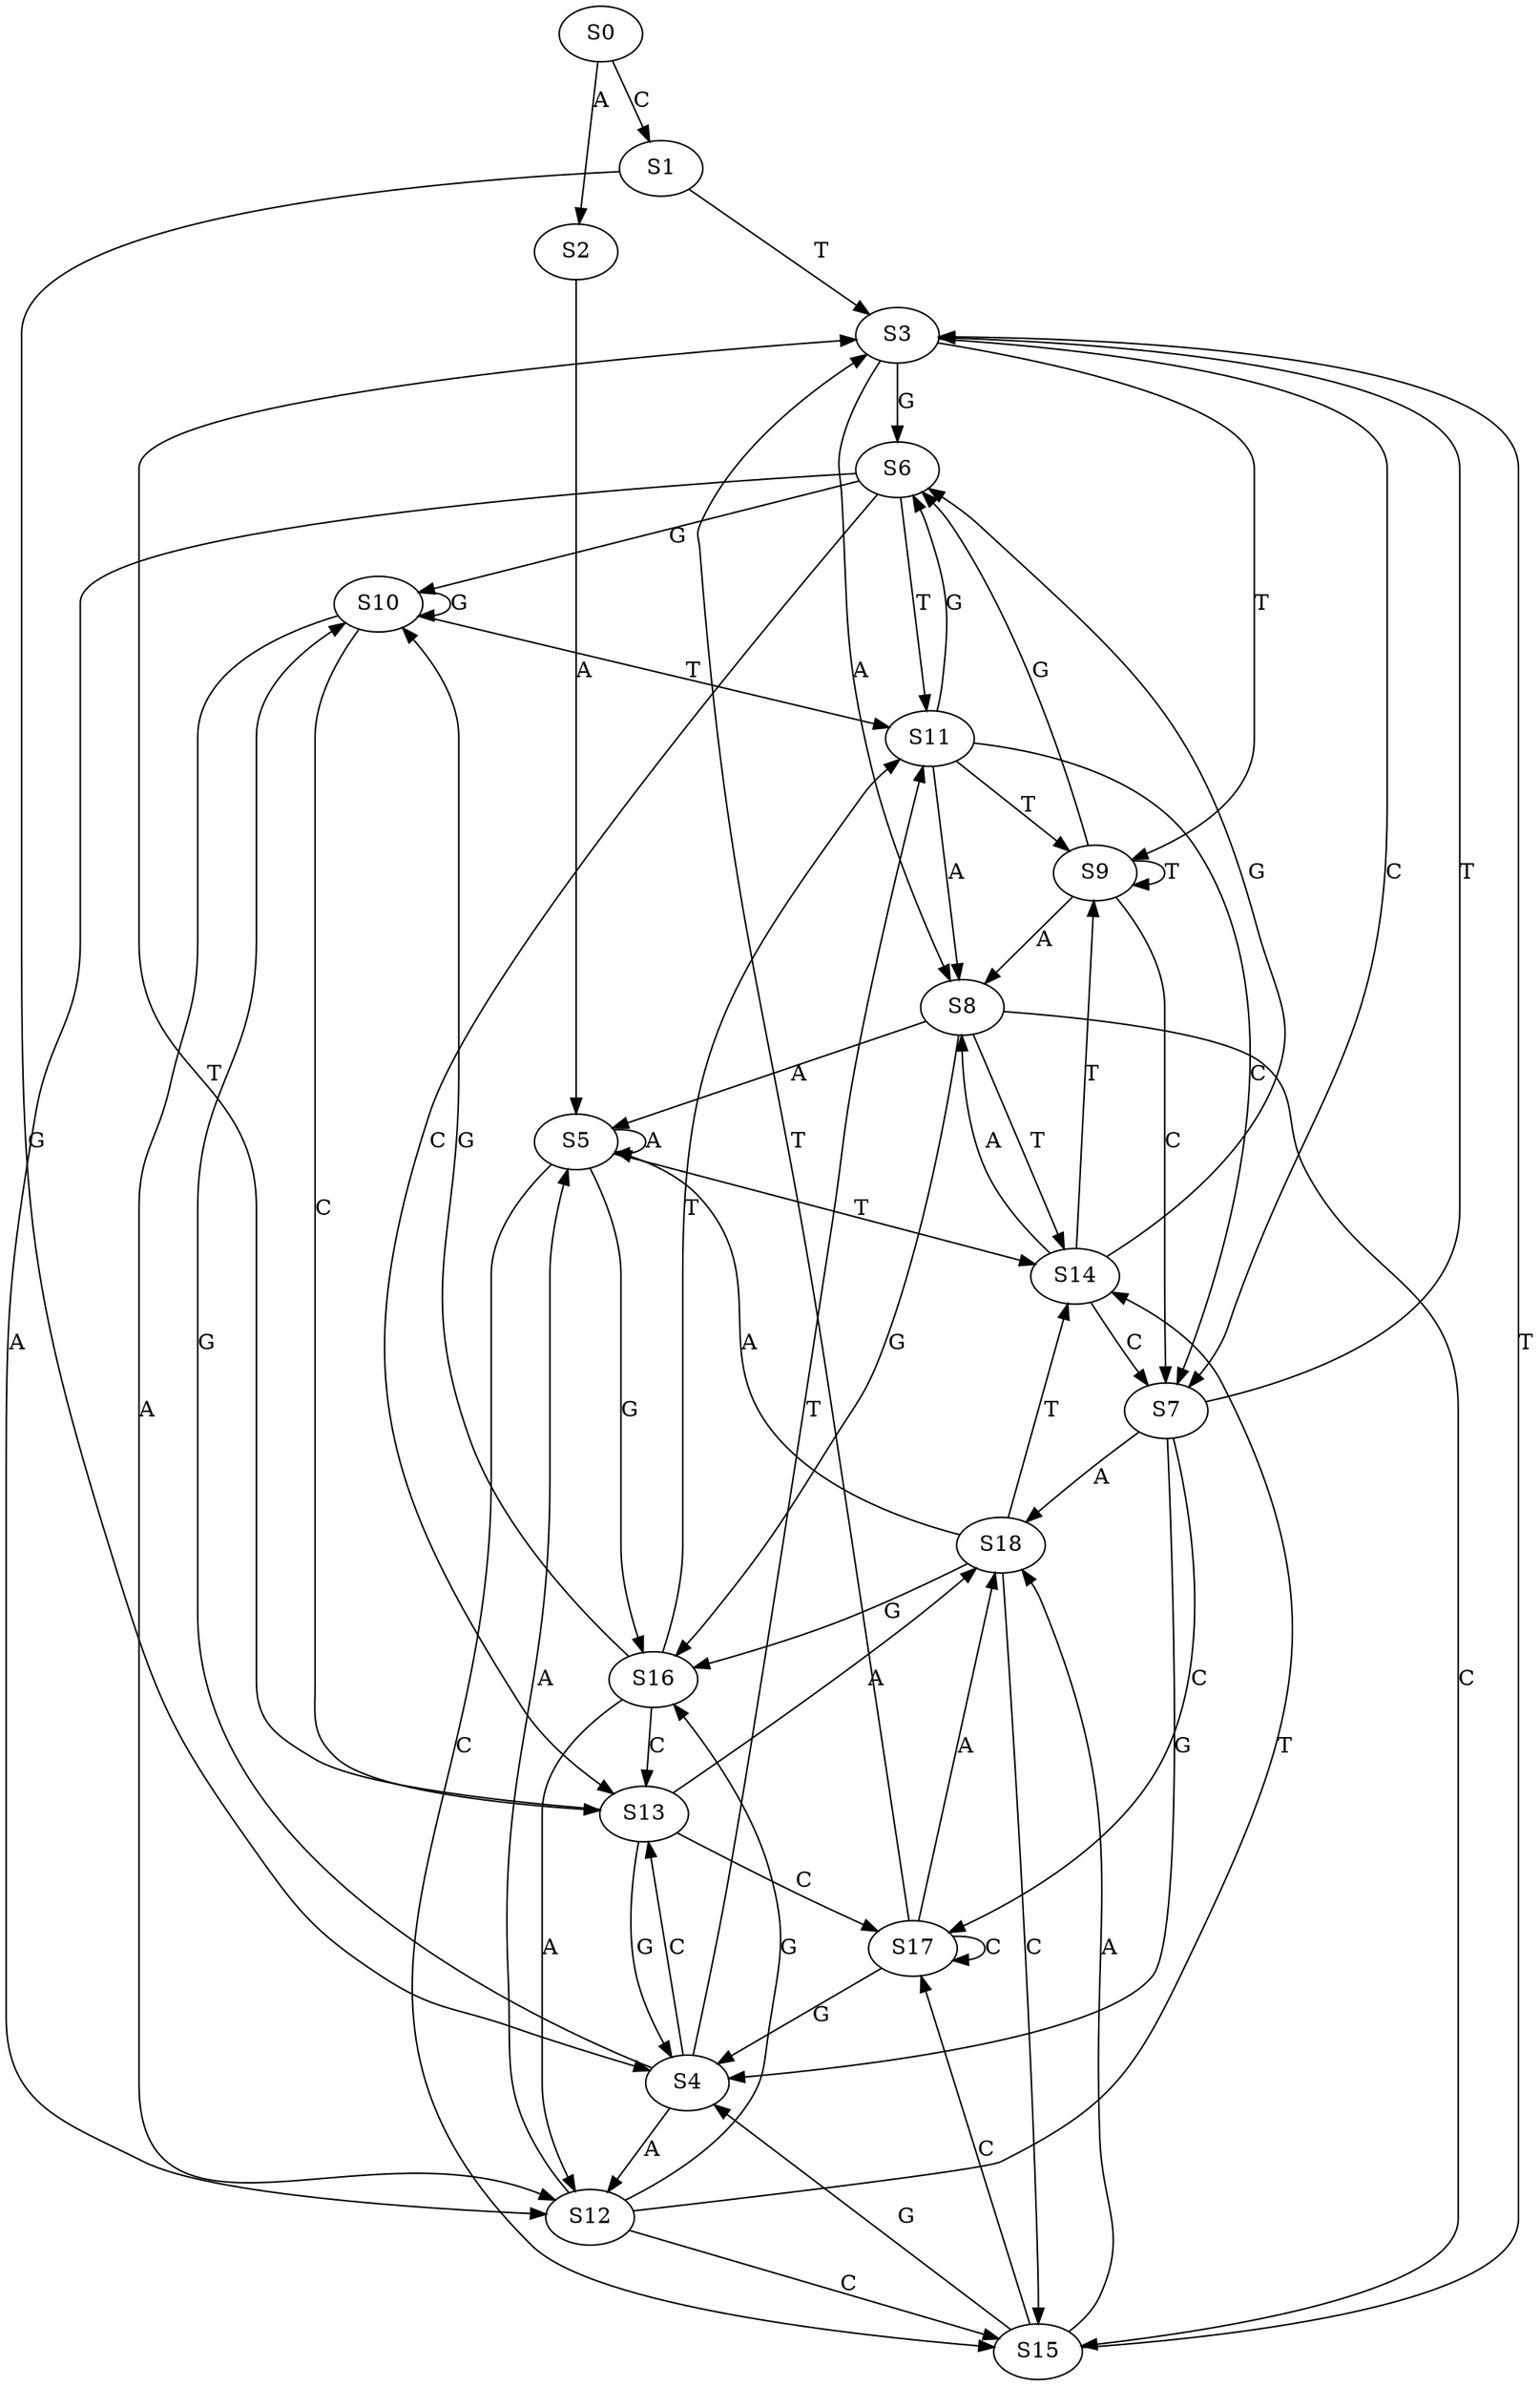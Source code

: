 strict digraph  {
	S0 -> S1 [ label = C ];
	S0 -> S2 [ label = A ];
	S1 -> S3 [ label = T ];
	S1 -> S4 [ label = G ];
	S2 -> S5 [ label = A ];
	S3 -> S6 [ label = G ];
	S3 -> S7 [ label = C ];
	S3 -> S8 [ label = A ];
	S3 -> S9 [ label = T ];
	S4 -> S10 [ label = G ];
	S4 -> S11 [ label = T ];
	S4 -> S12 [ label = A ];
	S4 -> S13 [ label = C ];
	S5 -> S14 [ label = T ];
	S5 -> S15 [ label = C ];
	S5 -> S16 [ label = G ];
	S5 -> S5 [ label = A ];
	S6 -> S12 [ label = A ];
	S6 -> S11 [ label = T ];
	S6 -> S13 [ label = C ];
	S6 -> S10 [ label = G ];
	S7 -> S3 [ label = T ];
	S7 -> S4 [ label = G ];
	S7 -> S17 [ label = C ];
	S7 -> S18 [ label = A ];
	S8 -> S16 [ label = G ];
	S8 -> S14 [ label = T ];
	S8 -> S5 [ label = A ];
	S8 -> S15 [ label = C ];
	S9 -> S7 [ label = C ];
	S9 -> S6 [ label = G ];
	S9 -> S9 [ label = T ];
	S9 -> S8 [ label = A ];
	S10 -> S12 [ label = A ];
	S10 -> S11 [ label = T ];
	S10 -> S10 [ label = G ];
	S10 -> S13 [ label = C ];
	S11 -> S8 [ label = A ];
	S11 -> S7 [ label = C ];
	S11 -> S6 [ label = G ];
	S11 -> S9 [ label = T ];
	S12 -> S16 [ label = G ];
	S12 -> S5 [ label = A ];
	S12 -> S15 [ label = C ];
	S12 -> S14 [ label = T ];
	S13 -> S17 [ label = C ];
	S13 -> S3 [ label = T ];
	S13 -> S4 [ label = G ];
	S13 -> S18 [ label = A ];
	S14 -> S8 [ label = A ];
	S14 -> S7 [ label = C ];
	S14 -> S9 [ label = T ];
	S14 -> S6 [ label = G ];
	S15 -> S18 [ label = A ];
	S15 -> S3 [ label = T ];
	S15 -> S17 [ label = C ];
	S15 -> S4 [ label = G ];
	S16 -> S11 [ label = T ];
	S16 -> S10 [ label = G ];
	S16 -> S12 [ label = A ];
	S16 -> S13 [ label = C ];
	S17 -> S4 [ label = G ];
	S17 -> S17 [ label = C ];
	S17 -> S18 [ label = A ];
	S17 -> S3 [ label = T ];
	S18 -> S16 [ label = G ];
	S18 -> S14 [ label = T ];
	S18 -> S15 [ label = C ];
	S18 -> S5 [ label = A ];
}
